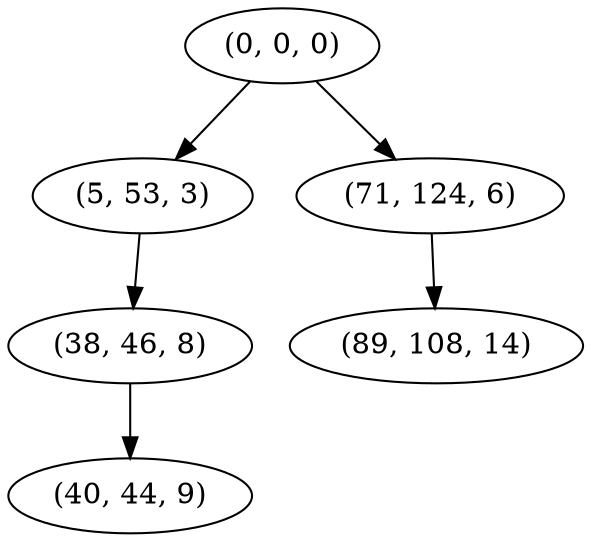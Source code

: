 digraph tree {
    "(0, 0, 0)";
    "(5, 53, 3)";
    "(38, 46, 8)";
    "(40, 44, 9)";
    "(71, 124, 6)";
    "(89, 108, 14)";
    "(0, 0, 0)" -> "(5, 53, 3)";
    "(0, 0, 0)" -> "(71, 124, 6)";
    "(5, 53, 3)" -> "(38, 46, 8)";
    "(38, 46, 8)" -> "(40, 44, 9)";
    "(71, 124, 6)" -> "(89, 108, 14)";
}

